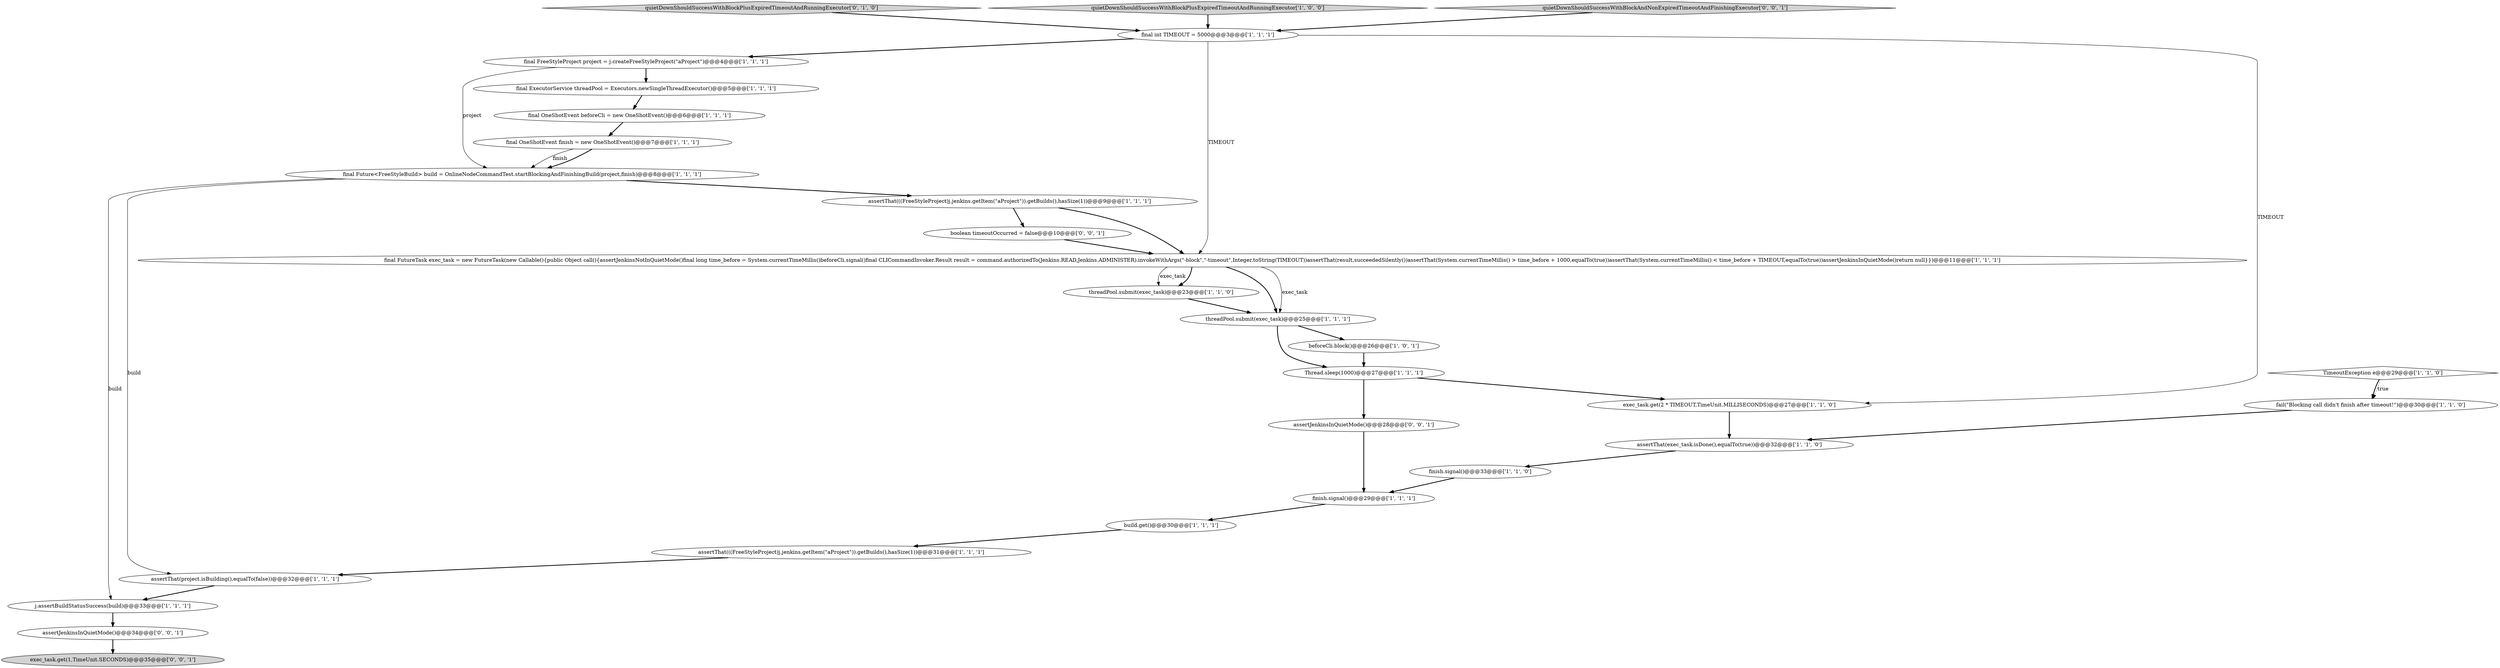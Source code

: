 digraph {
24 [style = filled, label = "assertJenkinsInQuietMode()@@@34@@@['0', '0', '1']", fillcolor = white, shape = ellipse image = "AAA0AAABBB3BBB"];
4 [style = filled, label = "threadPool.submit(exec_task)@@@25@@@['1', '1', '1']", fillcolor = white, shape = ellipse image = "AAA0AAABBB1BBB"];
15 [style = filled, label = "fail(\"Blocking call didn't finish after timeout!\")@@@30@@@['1', '1', '0']", fillcolor = white, shape = ellipse image = "AAA0AAABBB1BBB"];
22 [style = filled, label = "finish.signal()@@@29@@@['1', '1', '1']", fillcolor = white, shape = ellipse image = "AAA0AAABBB1BBB"];
12 [style = filled, label = "final FreeStyleProject project = j.createFreeStyleProject(\"aProject\")@@@4@@@['1', '1', '1']", fillcolor = white, shape = ellipse image = "AAA0AAABBB1BBB"];
23 [style = filled, label = "quietDownShouldSuccessWithBlockPlusExpiredTimeoutAndRunningExecutor['0', '1', '0']", fillcolor = lightgray, shape = diamond image = "AAA0AAABBB2BBB"];
1 [style = filled, label = "assertThat(((FreeStyleProject)j.jenkins.getItem(\"aProject\")).getBuilds(),hasSize(1))@@@31@@@['1', '1', '1']", fillcolor = white, shape = ellipse image = "AAA0AAABBB1BBB"];
7 [style = filled, label = "final Future<FreeStyleBuild> build = OnlineNodeCommandTest.startBlockingAndFinishingBuild(project,finish)@@@8@@@['1', '1', '1']", fillcolor = white, shape = ellipse image = "AAA0AAABBB1BBB"];
10 [style = filled, label = "quietDownShouldSuccessWithBlockPlusExpiredTimeoutAndRunningExecutor['1', '0', '0']", fillcolor = lightgray, shape = diamond image = "AAA0AAABBB1BBB"];
16 [style = filled, label = "exec_task.get(2 * TIMEOUT,TimeUnit.MILLISECONDS)@@@27@@@['1', '1', '0']", fillcolor = white, shape = ellipse image = "AAA0AAABBB1BBB"];
19 [style = filled, label = "finish.signal()@@@33@@@['1', '1', '0']", fillcolor = white, shape = ellipse image = "AAA0AAABBB1BBB"];
2 [style = filled, label = "j.assertBuildStatusSuccess(build)@@@33@@@['1', '1', '1']", fillcolor = white, shape = ellipse image = "AAA0AAABBB1BBB"];
11 [style = filled, label = "beforeCli.block()@@@26@@@['1', '0', '1']", fillcolor = white, shape = ellipse image = "AAA0AAABBB1BBB"];
17 [style = filled, label = "build.get()@@@30@@@['1', '1', '1']", fillcolor = white, shape = ellipse image = "AAA0AAABBB1BBB"];
13 [style = filled, label = "final OneShotEvent beforeCli = new OneShotEvent()@@@6@@@['1', '1', '1']", fillcolor = white, shape = ellipse image = "AAA0AAABBB1BBB"];
9 [style = filled, label = "final OneShotEvent finish = new OneShotEvent()@@@7@@@['1', '1', '1']", fillcolor = white, shape = ellipse image = "AAA0AAABBB1BBB"];
5 [style = filled, label = "TimeoutException e@@@29@@@['1', '1', '0']", fillcolor = white, shape = diamond image = "AAA0AAABBB1BBB"];
0 [style = filled, label = "final ExecutorService threadPool = Executors.newSingleThreadExecutor()@@@5@@@['1', '1', '1']", fillcolor = white, shape = ellipse image = "AAA0AAABBB1BBB"];
26 [style = filled, label = "exec_task.get(1,TimeUnit.SECONDS)@@@35@@@['0', '0', '1']", fillcolor = lightgray, shape = ellipse image = "AAA0AAABBB3BBB"];
25 [style = filled, label = "quietDownShouldSuccessWithBlockAndNonExpiredTimeoutAndFinishingExecutor['0', '0', '1']", fillcolor = lightgray, shape = diamond image = "AAA0AAABBB3BBB"];
28 [style = filled, label = "boolean timeoutOccurred = false@@@10@@@['0', '0', '1']", fillcolor = white, shape = ellipse image = "AAA0AAABBB3BBB"];
8 [style = filled, label = "Thread.sleep(1000)@@@27@@@['1', '1', '1']", fillcolor = white, shape = ellipse image = "AAA0AAABBB1BBB"];
14 [style = filled, label = "final FutureTask exec_task = new FutureTask(new Callable(){public Object call(){assertJenkinsNotInQuietMode()final long time_before = System.currentTimeMillis()beforeCli.signal()final CLICommandInvoker.Result result = command.authorizedTo(Jenkins.READ,Jenkins.ADMINISTER).invokeWithArgs(\"-block\",\"-timeout\",Integer.toString(TIMEOUT))assertThat(result,succeededSilently())assertThat(System.currentTimeMillis() > time_before + 1000,equalTo(true))assertThat(System.currentTimeMillis() < time_before + TIMEOUT,equalTo(true))assertJenkinsInQuietMode()return null}})@@@11@@@['1', '1', '1']", fillcolor = white, shape = ellipse image = "AAA0AAABBB1BBB"];
6 [style = filled, label = "assertThat(project.isBuilding(),equalTo(false))@@@32@@@['1', '1', '1']", fillcolor = white, shape = ellipse image = "AAA0AAABBB1BBB"];
27 [style = filled, label = "assertJenkinsInQuietMode()@@@28@@@['0', '0', '1']", fillcolor = white, shape = ellipse image = "AAA0AAABBB3BBB"];
18 [style = filled, label = "assertThat(exec_task.isDone(),equalTo(true))@@@32@@@['1', '1', '0']", fillcolor = white, shape = ellipse image = "AAA0AAABBB1BBB"];
3 [style = filled, label = "threadPool.submit(exec_task)@@@23@@@['1', '1', '0']", fillcolor = white, shape = ellipse image = "AAA0AAABBB1BBB"];
20 [style = filled, label = "assertThat(((FreeStyleProject)j.jenkins.getItem(\"aProject\")).getBuilds(),hasSize(1))@@@9@@@['1', '1', '1']", fillcolor = white, shape = ellipse image = "AAA0AAABBB1BBB"];
21 [style = filled, label = "final int TIMEOUT = 5000@@@3@@@['1', '1', '1']", fillcolor = white, shape = ellipse image = "AAA0AAABBB1BBB"];
8->16 [style = bold, label=""];
12->0 [style = bold, label=""];
10->21 [style = bold, label=""];
14->3 [style = bold, label=""];
15->18 [style = bold, label=""];
16->18 [style = bold, label=""];
4->11 [style = bold, label=""];
21->16 [style = solid, label="TIMEOUT"];
19->22 [style = bold, label=""];
5->15 [style = dotted, label="true"];
4->8 [style = bold, label=""];
7->6 [style = solid, label="build"];
9->7 [style = solid, label="finish"];
22->17 [style = bold, label=""];
7->20 [style = bold, label=""];
0->13 [style = bold, label=""];
1->6 [style = bold, label=""];
14->3 [style = solid, label="exec_task"];
21->12 [style = bold, label=""];
6->2 [style = bold, label=""];
8->27 [style = bold, label=""];
27->22 [style = bold, label=""];
14->4 [style = solid, label="exec_task"];
23->21 [style = bold, label=""];
25->21 [style = bold, label=""];
18->19 [style = bold, label=""];
11->8 [style = bold, label=""];
12->7 [style = solid, label="project"];
20->28 [style = bold, label=""];
7->2 [style = solid, label="build"];
2->24 [style = bold, label=""];
13->9 [style = bold, label=""];
14->4 [style = bold, label=""];
28->14 [style = bold, label=""];
20->14 [style = bold, label=""];
21->14 [style = solid, label="TIMEOUT"];
24->26 [style = bold, label=""];
3->4 [style = bold, label=""];
5->15 [style = bold, label=""];
17->1 [style = bold, label=""];
9->7 [style = bold, label=""];
}
